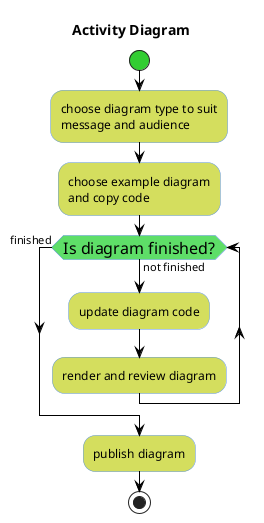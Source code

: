 @startuml Activity Diagram Demo

title Activity Diagram

skinparam activity {
    StartColor limegreen
    EndColor darkblue
    BackgroundColor #d4de5e
    BorderColor #5e94de
    ArrowColor black
}

skinparam activityDiamond {
    BackgroundColor #5ede68
    BorderColor #5e94de
    fontSize 16
}

start
:choose diagram type to suit 
message and audience;

:choose example diagram
and copy code;

while (Is diagram finished?) is (not finished)
    :update diagram code;
    :render and review diagram;
endwhile (finished)

:publish diagram;

stop

@enduml